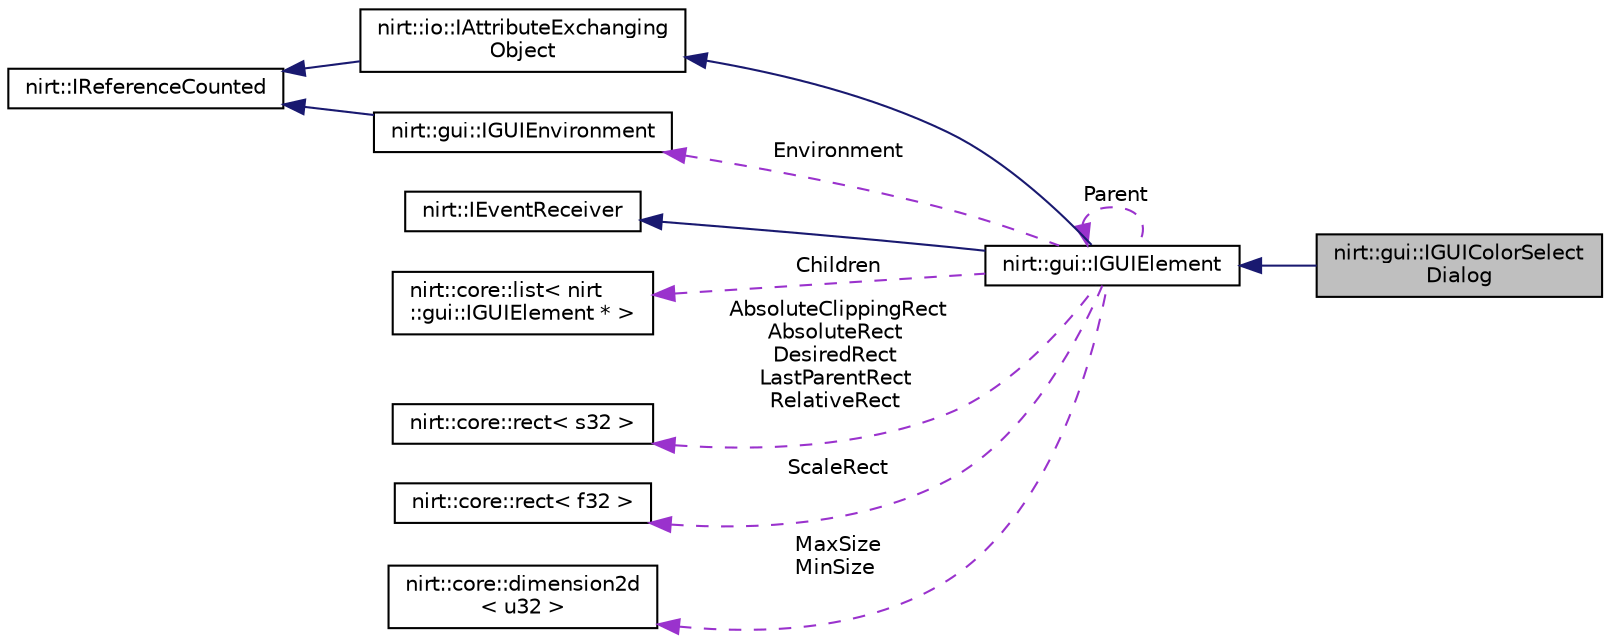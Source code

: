 digraph "nirt::gui::IGUIColorSelectDialog"
{
 // LATEX_PDF_SIZE
  edge [fontname="Helvetica",fontsize="10",labelfontname="Helvetica",labelfontsize="10"];
  node [fontname="Helvetica",fontsize="10",shape=record];
  rankdir="LR";
  Node1 [label="nirt::gui::IGUIColorSelect\lDialog",height=0.2,width=0.4,color="black", fillcolor="grey75", style="filled", fontcolor="black",tooltip="Standard color chooser dialog."];
  Node2 -> Node1 [dir="back",color="midnightblue",fontsize="10",style="solid",fontname="Helvetica"];
  Node2 [label="nirt::gui::IGUIElement",height=0.2,width=0.4,color="black", fillcolor="white", style="filled",URL="$classnirt_1_1gui_1_1IGUIElement.html",tooltip="Base class of all GUI elements."];
  Node3 -> Node2 [dir="back",color="midnightblue",fontsize="10",style="solid",fontname="Helvetica"];
  Node3 [label="nirt::io::IAttributeExchanging\lObject",height=0.2,width=0.4,color="black", fillcolor="white", style="filled",URL="$classnirt_1_1io_1_1IAttributeExchangingObject.html",tooltip="An object which is able to serialize and deserialize its attributes into an attributes object."];
  Node4 -> Node3 [dir="back",color="midnightblue",fontsize="10",style="solid",fontname="Helvetica"];
  Node4 [label="nirt::IReferenceCounted",height=0.2,width=0.4,color="black", fillcolor="white", style="filled",URL="$classnirt_1_1IReferenceCounted.html",tooltip="Base class of most objects of the Nirtcpp Engine."];
  Node5 -> Node2 [dir="back",color="midnightblue",fontsize="10",style="solid",fontname="Helvetica"];
  Node5 [label="nirt::IEventReceiver",height=0.2,width=0.4,color="black", fillcolor="white", style="filled",URL="$classnirt_1_1IEventReceiver.html",tooltip="Interface of an object which can receive events."];
  Node6 -> Node2 [dir="back",color="darkorchid3",fontsize="10",style="dashed",label=" Children" ,fontname="Helvetica"];
  Node6 [label="nirt::core::list\< nirt\l::gui::IGUIElement * \>",height=0.2,width=0.4,color="black", fillcolor="white", style="filled",URL="$classnirt_1_1core_1_1list.html",tooltip=" "];
  Node2 -> Node2 [dir="back",color="darkorchid3",fontsize="10",style="dashed",label=" Parent" ,fontname="Helvetica"];
  Node7 -> Node2 [dir="back",color="darkorchid3",fontsize="10",style="dashed",label=" AbsoluteClippingRect\nAbsoluteRect\nDesiredRect\nLastParentRect\nRelativeRect" ,fontname="Helvetica"];
  Node7 [label="nirt::core::rect\< s32 \>",height=0.2,width=0.4,color="black", fillcolor="white", style="filled",URL="$classnirt_1_1core_1_1rect.html",tooltip=" "];
  Node8 -> Node2 [dir="back",color="darkorchid3",fontsize="10",style="dashed",label=" ScaleRect" ,fontname="Helvetica"];
  Node8 [label="nirt::core::rect\< f32 \>",height=0.2,width=0.4,color="black", fillcolor="white", style="filled",URL="$classnirt_1_1core_1_1rect.html",tooltip=" "];
  Node9 -> Node2 [dir="back",color="darkorchid3",fontsize="10",style="dashed",label=" MaxSize\nMinSize" ,fontname="Helvetica"];
  Node9 [label="nirt::core::dimension2d\l\< u32 \>",height=0.2,width=0.4,color="black", fillcolor="white", style="filled",URL="$classnirt_1_1core_1_1dimension2d.html",tooltip=" "];
  Node10 -> Node2 [dir="back",color="darkorchid3",fontsize="10",style="dashed",label=" Environment" ,fontname="Helvetica"];
  Node10 [label="nirt::gui::IGUIEnvironment",height=0.2,width=0.4,color="black", fillcolor="white", style="filled",URL="$classnirt_1_1gui_1_1IGUIEnvironment.html",tooltip="GUI Environment. Used as factory and manager of all other GUI elements."];
  Node4 -> Node10 [dir="back",color="midnightblue",fontsize="10",style="solid",fontname="Helvetica"];
}
